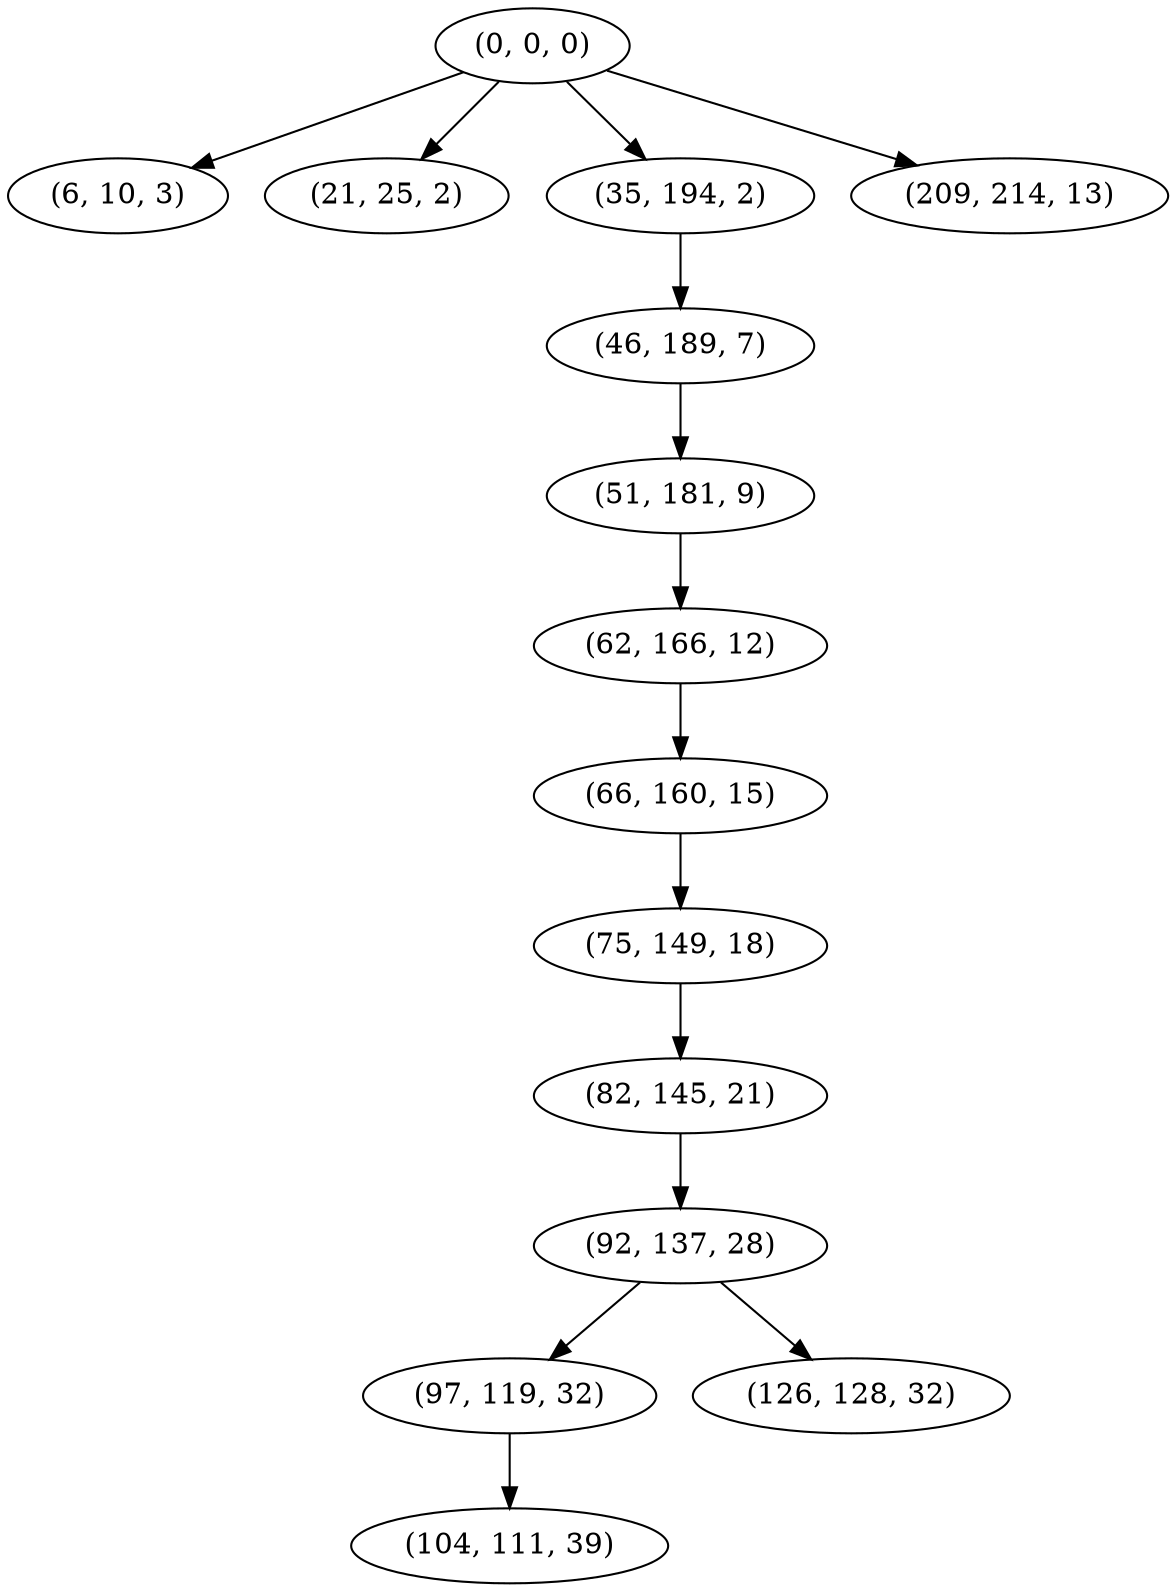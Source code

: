 digraph tree {
    "(0, 0, 0)";
    "(6, 10, 3)";
    "(21, 25, 2)";
    "(35, 194, 2)";
    "(46, 189, 7)";
    "(51, 181, 9)";
    "(62, 166, 12)";
    "(66, 160, 15)";
    "(75, 149, 18)";
    "(82, 145, 21)";
    "(92, 137, 28)";
    "(97, 119, 32)";
    "(104, 111, 39)";
    "(126, 128, 32)";
    "(209, 214, 13)";
    "(0, 0, 0)" -> "(6, 10, 3)";
    "(0, 0, 0)" -> "(21, 25, 2)";
    "(0, 0, 0)" -> "(35, 194, 2)";
    "(0, 0, 0)" -> "(209, 214, 13)";
    "(35, 194, 2)" -> "(46, 189, 7)";
    "(46, 189, 7)" -> "(51, 181, 9)";
    "(51, 181, 9)" -> "(62, 166, 12)";
    "(62, 166, 12)" -> "(66, 160, 15)";
    "(66, 160, 15)" -> "(75, 149, 18)";
    "(75, 149, 18)" -> "(82, 145, 21)";
    "(82, 145, 21)" -> "(92, 137, 28)";
    "(92, 137, 28)" -> "(97, 119, 32)";
    "(92, 137, 28)" -> "(126, 128, 32)";
    "(97, 119, 32)" -> "(104, 111, 39)";
}
